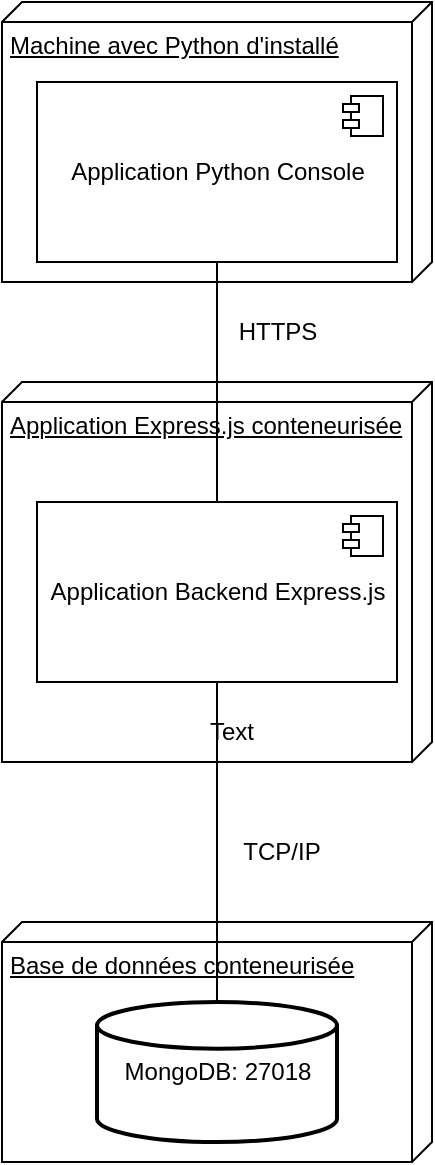 <mxfile version="27.1.1">
  <diagram name="Page-1" id="iz4ZRRd6BJ3enqXNFH-S">
    <mxGraphModel dx="1426" dy="757" grid="1" gridSize="10" guides="1" tooltips="1" connect="1" arrows="1" fold="1" page="1" pageScale="1" pageWidth="850" pageHeight="1100" math="0" shadow="0">
      <root>
        <mxCell id="0" />
        <mxCell id="1" parent="0" />
        <mxCell id="AhkPmPhHsj4ZULWyvhsN-2" value="Application Express.js conteneurisée" style="verticalAlign=top;align=left;spacingTop=8;spacingLeft=2;spacingRight=12;shape=cube;size=10;direction=south;fontStyle=4;html=1;whiteSpace=wrap;" vertex="1" parent="1">
          <mxGeometry x="315" y="220" width="215" height="190" as="geometry" />
        </mxCell>
        <mxCell id="AhkPmPhHsj4ZULWyvhsN-3" value="Application Backend Express.js" style="html=1;dropTarget=0;whiteSpace=wrap;" vertex="1" parent="1">
          <mxGeometry x="332.5" y="280" width="180" height="90" as="geometry" />
        </mxCell>
        <mxCell id="AhkPmPhHsj4ZULWyvhsN-4" value="" style="shape=module;jettyWidth=8;jettyHeight=4;" vertex="1" parent="AhkPmPhHsj4ZULWyvhsN-3">
          <mxGeometry x="1" width="20" height="20" relative="1" as="geometry">
            <mxPoint x="-27" y="7" as="offset" />
          </mxGeometry>
        </mxCell>
        <mxCell id="AhkPmPhHsj4ZULWyvhsN-5" value="Base de données conteneurisée" style="verticalAlign=top;align=left;spacingTop=8;spacingLeft=2;spacingRight=12;shape=cube;size=10;direction=south;fontStyle=4;html=1;whiteSpace=wrap;" vertex="1" parent="1">
          <mxGeometry x="315" y="490" width="215" height="120" as="geometry" />
        </mxCell>
        <mxCell id="AhkPmPhHsj4ZULWyvhsN-6" value="MongoDB: 27018" style="strokeWidth=2;html=1;shape=mxgraph.flowchart.database;whiteSpace=wrap;" vertex="1" parent="1">
          <mxGeometry x="362.5" y="530" width="120" height="70" as="geometry" />
        </mxCell>
        <mxCell id="AhkPmPhHsj4ZULWyvhsN-9" value="Machine avec Python d&#39;installé" style="verticalAlign=top;align=left;spacingTop=8;spacingLeft=2;spacingRight=12;shape=cube;size=10;direction=south;fontStyle=4;html=1;whiteSpace=wrap;" vertex="1" parent="1">
          <mxGeometry x="315" y="30" width="215" height="140" as="geometry" />
        </mxCell>
        <mxCell id="AhkPmPhHsj4ZULWyvhsN-7" value="Application Python Console" style="html=1;dropTarget=0;whiteSpace=wrap;" vertex="1" parent="1">
          <mxGeometry x="332.5" y="70" width="180" height="90" as="geometry" />
        </mxCell>
        <mxCell id="AhkPmPhHsj4ZULWyvhsN-8" value="" style="shape=module;jettyWidth=8;jettyHeight=4;" vertex="1" parent="AhkPmPhHsj4ZULWyvhsN-7">
          <mxGeometry x="1" width="20" height="20" relative="1" as="geometry">
            <mxPoint x="-27" y="7" as="offset" />
          </mxGeometry>
        </mxCell>
        <mxCell id="AhkPmPhHsj4ZULWyvhsN-11" value="" style="endArrow=none;html=1;rounded=0;entryX=0.5;entryY=1;entryDx=0;entryDy=0;exitX=0.5;exitY=0;exitDx=0;exitDy=0;" edge="1" parent="1" source="AhkPmPhHsj4ZULWyvhsN-3" target="AhkPmPhHsj4ZULWyvhsN-7">
          <mxGeometry width="50" height="50" relative="1" as="geometry">
            <mxPoint x="210" y="180" as="sourcePoint" />
            <mxPoint x="260" y="130" as="targetPoint" />
          </mxGeometry>
        </mxCell>
        <mxCell id="AhkPmPhHsj4ZULWyvhsN-12" value="" style="endArrow=none;html=1;rounded=0;entryX=0.5;entryY=1;entryDx=0;entryDy=0;exitX=0.5;exitY=0;exitDx=0;exitDy=0;exitPerimeter=0;" edge="1" parent="1" source="AhkPmPhHsj4ZULWyvhsN-6" target="AhkPmPhHsj4ZULWyvhsN-3">
          <mxGeometry width="50" height="50" relative="1" as="geometry">
            <mxPoint x="240" y="510" as="sourcePoint" />
            <mxPoint x="290" y="460" as="targetPoint" />
          </mxGeometry>
        </mxCell>
        <mxCell id="AhkPmPhHsj4ZULWyvhsN-13" value="Text" style="text;strokeColor=none;align=center;fillColor=none;html=1;verticalAlign=middle;whiteSpace=wrap;rounded=0;" vertex="1" parent="1">
          <mxGeometry x="400" y="380" width="60" height="30" as="geometry" />
        </mxCell>
        <mxCell id="AhkPmPhHsj4ZULWyvhsN-14" value="HTTPS" style="text;html=1;align=center;verticalAlign=middle;whiteSpace=wrap;rounded=0;" vertex="1" parent="1">
          <mxGeometry x="422.5" y="180" width="60" height="30" as="geometry" />
        </mxCell>
        <mxCell id="AhkPmPhHsj4ZULWyvhsN-15" value="TCP/IP" style="text;html=1;align=center;verticalAlign=middle;whiteSpace=wrap;rounded=0;" vertex="1" parent="1">
          <mxGeometry x="425" y="440" width="60" height="30" as="geometry" />
        </mxCell>
      </root>
    </mxGraphModel>
  </diagram>
</mxfile>

